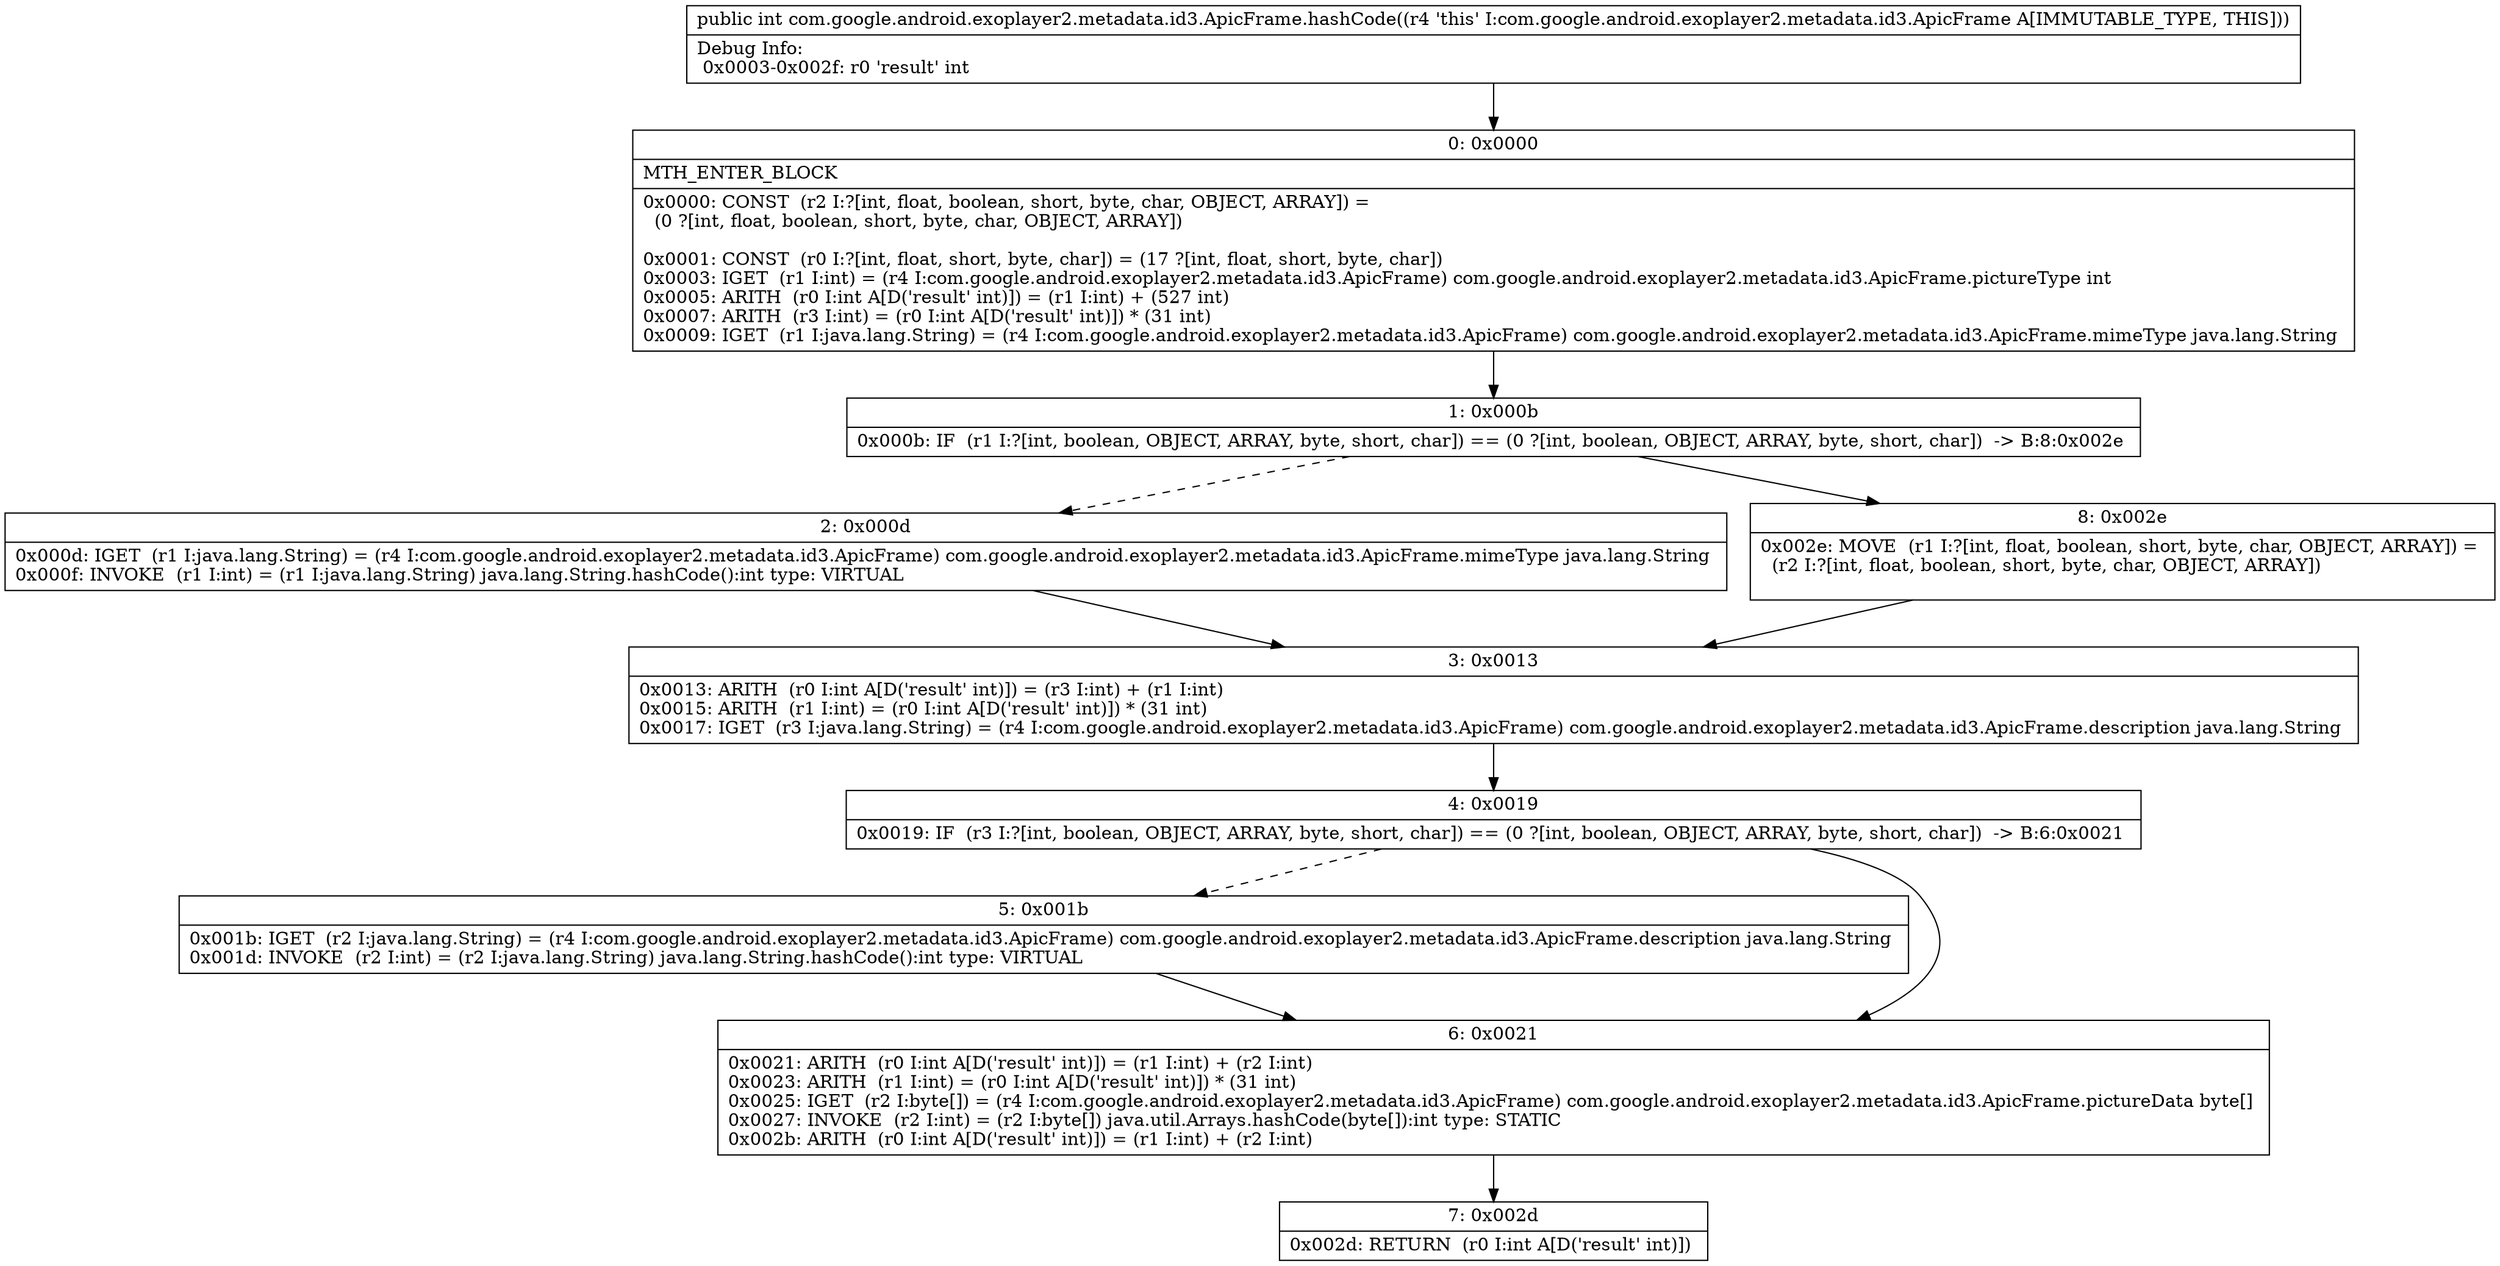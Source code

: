 digraph "CFG forcom.google.android.exoplayer2.metadata.id3.ApicFrame.hashCode()I" {
Node_0 [shape=record,label="{0\:\ 0x0000|MTH_ENTER_BLOCK\l|0x0000: CONST  (r2 I:?[int, float, boolean, short, byte, char, OBJECT, ARRAY]) = \l  (0 ?[int, float, boolean, short, byte, char, OBJECT, ARRAY])\l \l0x0001: CONST  (r0 I:?[int, float, short, byte, char]) = (17 ?[int, float, short, byte, char]) \l0x0003: IGET  (r1 I:int) = (r4 I:com.google.android.exoplayer2.metadata.id3.ApicFrame) com.google.android.exoplayer2.metadata.id3.ApicFrame.pictureType int \l0x0005: ARITH  (r0 I:int A[D('result' int)]) = (r1 I:int) + (527 int) \l0x0007: ARITH  (r3 I:int) = (r0 I:int A[D('result' int)]) * (31 int) \l0x0009: IGET  (r1 I:java.lang.String) = (r4 I:com.google.android.exoplayer2.metadata.id3.ApicFrame) com.google.android.exoplayer2.metadata.id3.ApicFrame.mimeType java.lang.String \l}"];
Node_1 [shape=record,label="{1\:\ 0x000b|0x000b: IF  (r1 I:?[int, boolean, OBJECT, ARRAY, byte, short, char]) == (0 ?[int, boolean, OBJECT, ARRAY, byte, short, char])  \-\> B:8:0x002e \l}"];
Node_2 [shape=record,label="{2\:\ 0x000d|0x000d: IGET  (r1 I:java.lang.String) = (r4 I:com.google.android.exoplayer2.metadata.id3.ApicFrame) com.google.android.exoplayer2.metadata.id3.ApicFrame.mimeType java.lang.String \l0x000f: INVOKE  (r1 I:int) = (r1 I:java.lang.String) java.lang.String.hashCode():int type: VIRTUAL \l}"];
Node_3 [shape=record,label="{3\:\ 0x0013|0x0013: ARITH  (r0 I:int A[D('result' int)]) = (r3 I:int) + (r1 I:int) \l0x0015: ARITH  (r1 I:int) = (r0 I:int A[D('result' int)]) * (31 int) \l0x0017: IGET  (r3 I:java.lang.String) = (r4 I:com.google.android.exoplayer2.metadata.id3.ApicFrame) com.google.android.exoplayer2.metadata.id3.ApicFrame.description java.lang.String \l}"];
Node_4 [shape=record,label="{4\:\ 0x0019|0x0019: IF  (r3 I:?[int, boolean, OBJECT, ARRAY, byte, short, char]) == (0 ?[int, boolean, OBJECT, ARRAY, byte, short, char])  \-\> B:6:0x0021 \l}"];
Node_5 [shape=record,label="{5\:\ 0x001b|0x001b: IGET  (r2 I:java.lang.String) = (r4 I:com.google.android.exoplayer2.metadata.id3.ApicFrame) com.google.android.exoplayer2.metadata.id3.ApicFrame.description java.lang.String \l0x001d: INVOKE  (r2 I:int) = (r2 I:java.lang.String) java.lang.String.hashCode():int type: VIRTUAL \l}"];
Node_6 [shape=record,label="{6\:\ 0x0021|0x0021: ARITH  (r0 I:int A[D('result' int)]) = (r1 I:int) + (r2 I:int) \l0x0023: ARITH  (r1 I:int) = (r0 I:int A[D('result' int)]) * (31 int) \l0x0025: IGET  (r2 I:byte[]) = (r4 I:com.google.android.exoplayer2.metadata.id3.ApicFrame) com.google.android.exoplayer2.metadata.id3.ApicFrame.pictureData byte[] \l0x0027: INVOKE  (r2 I:int) = (r2 I:byte[]) java.util.Arrays.hashCode(byte[]):int type: STATIC \l0x002b: ARITH  (r0 I:int A[D('result' int)]) = (r1 I:int) + (r2 I:int) \l}"];
Node_7 [shape=record,label="{7\:\ 0x002d|0x002d: RETURN  (r0 I:int A[D('result' int)]) \l}"];
Node_8 [shape=record,label="{8\:\ 0x002e|0x002e: MOVE  (r1 I:?[int, float, boolean, short, byte, char, OBJECT, ARRAY]) = \l  (r2 I:?[int, float, boolean, short, byte, char, OBJECT, ARRAY])\l \l}"];
MethodNode[shape=record,label="{public int com.google.android.exoplayer2.metadata.id3.ApicFrame.hashCode((r4 'this' I:com.google.android.exoplayer2.metadata.id3.ApicFrame A[IMMUTABLE_TYPE, THIS]))  | Debug Info:\l  0x0003\-0x002f: r0 'result' int\l}"];
MethodNode -> Node_0;
Node_0 -> Node_1;
Node_1 -> Node_2[style=dashed];
Node_1 -> Node_8;
Node_2 -> Node_3;
Node_3 -> Node_4;
Node_4 -> Node_5[style=dashed];
Node_4 -> Node_6;
Node_5 -> Node_6;
Node_6 -> Node_7;
Node_8 -> Node_3;
}

